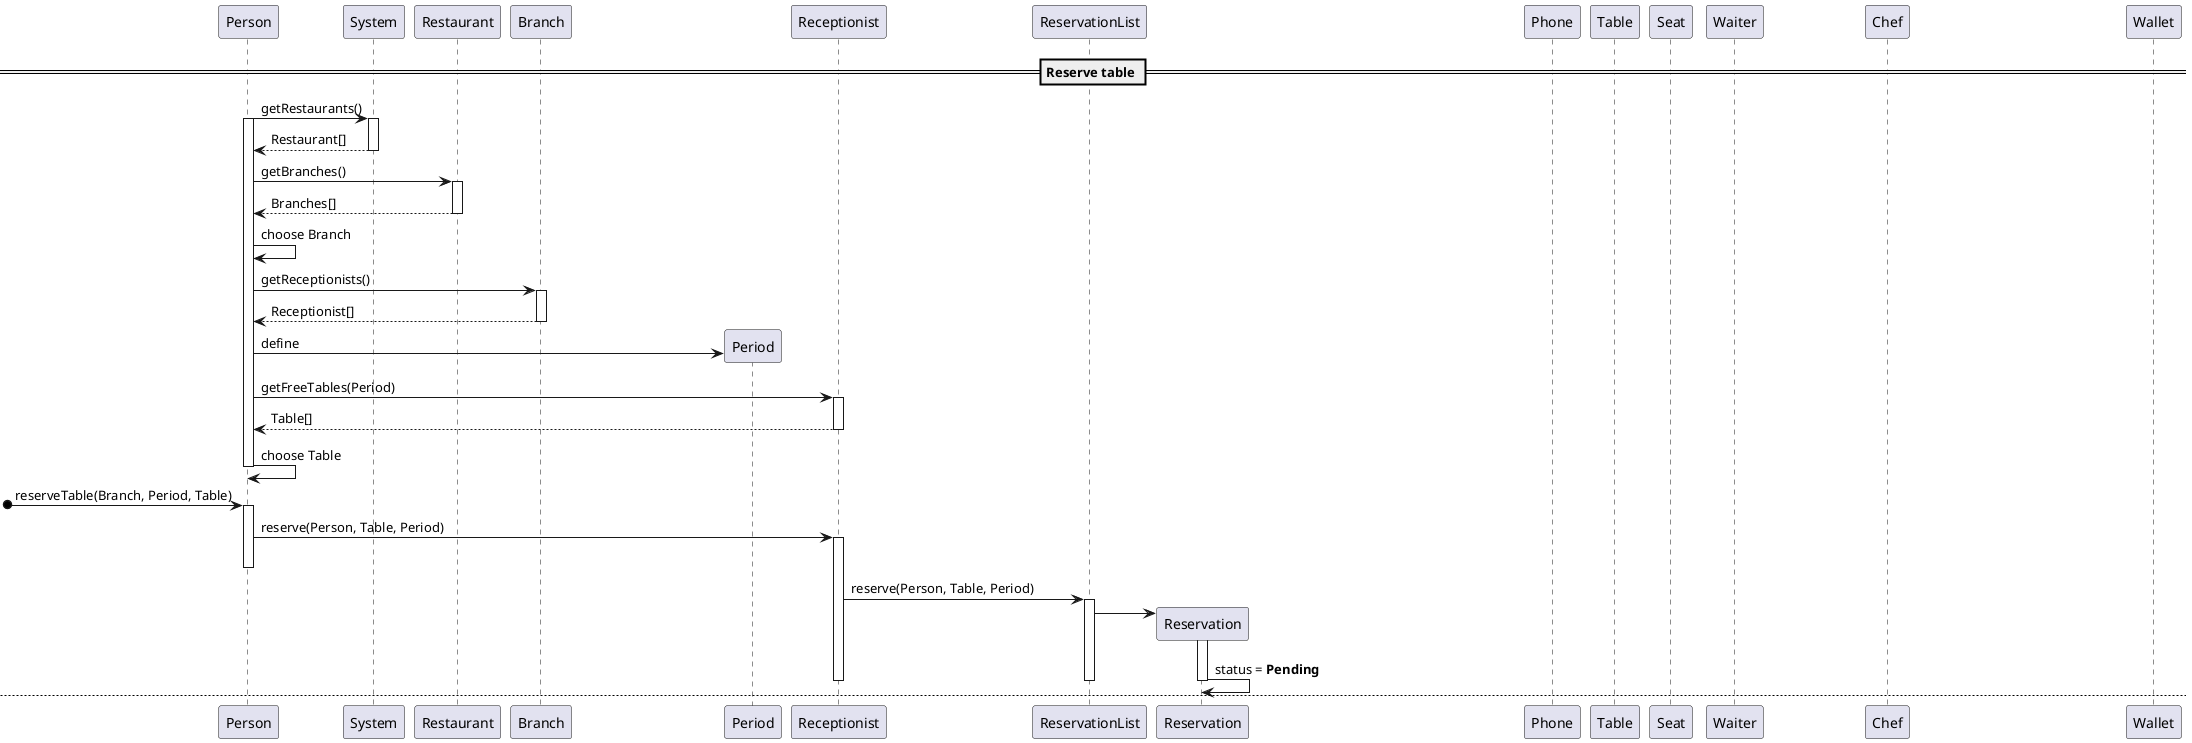 @startuml
== Reserve table ==

Person -> System++: getRestaurants()
Person++
return Restaurant[]
Person -> Restaurant++: getBranches()
return Branches[]

Person -> Person: choose Branch
Person -> Branch++: getReceptionists()
return Receptionist[]

Person -> Period**: define
Person -> Receptionist++: getFreeTables(Period)
return Table[]
Person -> Person: choose Table
Person--
[o-> Person++: reserveTable(Branch, Period, Table)
    Person -> Receptionist++: reserve(Person, Table, Period)
    Person--
        Receptionist -> ReservationList++: reserve(Person, Table, Period)
            ReservationList -> Reservation**
                Reservation++
                Reservation -> Reservation--: status = **Pending**
            ReservationList--
        Receptionist--

newpage
== Inform Person about upcoming Reservation ==

[o-> Branch++: informOfReservations()
    Branch -> ReservationList++: getReservations()
    return Reservation[]
    Branch -> Branch: filter upcoming Reservation[]
    loop Reservation of Reservation[]
        Branch -> Reservation++: getPerson()
        return Person
        Branch -> ReservationNotification**: create for Person
        Branch -> ReservationNotification++: sent()
        Branch--
            ReservationNotification -> Person++: getPhone()
            return Phone
            ReservationNotification -> Phone++: pushNotification(Notification)
            ReservationNotification--
            Phone--
    end loop

newpage
== Take Table ==

[o-> Person++: takeTable(table)
    Person -> Branch++: getReceptionists()
    Person <-- Branch--: return Receptionist[]
    Person -> Receptionist++: getReservedTable(Person)
        Receptionist -> ReservationList++: getPersonActiveReservation(Person)
        Receptionist <-- ReservationList--: return Reservation
        Receptionist -> Reservation++: getTable()
        return Table
    return Table
    Person -> Table++: getSeats()
    Person <-- Table--: return Seat[]
    Person -> Seat++: take(Person)
    Seat--
    Person--

newpage
== Make Order ==

Person -> Waiter++: getMenu()
Person++
    Waiter -> Branch++: getMenu()
    return Menu
    Branch--
return Menu
Waiter--
Person--

[o-> Person++: makeOrder(Item[])
    Person -> Waiter++: makeOrder(Table, items)
    Person--
        Waiter -> ReservationList++: getTableActiveReservation(Table)
        Waiter <-- ReservationList--: Table
        Waiter -> Reservation++: addOrder()
            Reservation -> Order**: create
            Reservation--
        Waiter -> Chef++: cookOrder(Order)
        Waiter <-- Chef--: Meal[]
        Table <-- Waiter++: addMeal(Meal)
        Table--
    Waiter--

newpage
== Pay order ==
[o-> Person++: freeTable()
    Person -> Waiter: getBill()
        Waiter++
        Waiter++
        Waiter -> ReservationList++: getTableActiveReservation(Reservation)
        Waiter <-- ReservationList--: Reservation
        Waiter -> Reservation++: getOrder()
        Waiter <-- Reservation--: Order
        Waiter -> Order++: makeBill()
            Order -> Bill**: create
        Waiter <-- Order--: Bill
    Person <-- Waiter--: Bill

    Person -> CardPayment**
        CardPayment++
        CardPayment -> CardPayment--: status = **Pending**
    Person -> Wallet++: getCard()
    Person <-- Wallet--: Card[]
    Person -> CardPayment: pay(Card)
        CardPayment++
        CardPayment -> CardPayment--: status = **Payed**
    Person -> Table++: getSeats()
    Person <-- Table--: Seat[]
    Person -> Seat++: free()
        Seat--
    Person--
@enduml
